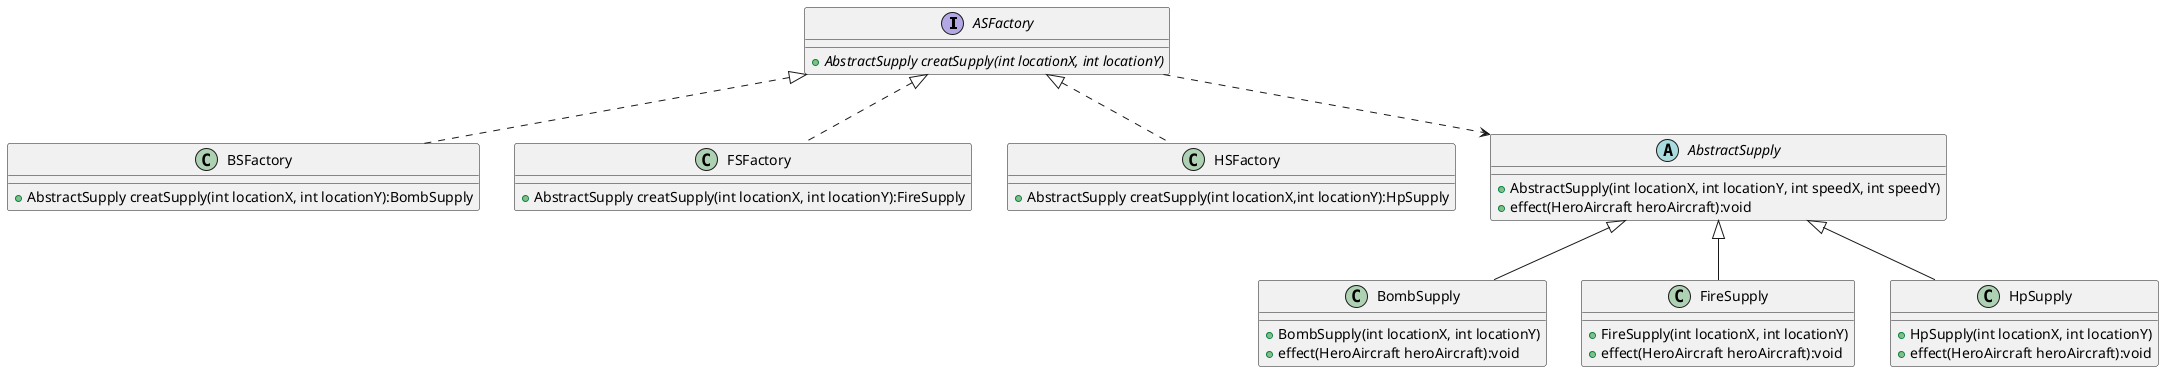 @startuml
'https://plantuml.com/sequence-diagram
interface ASFactory {
    + {abstract} AbstractSupply creatSupply(int locationX, int locationY)
}

class BSFactory {
    + AbstractSupply creatSupply(int locationX, int locationY):BombSupply
}
ASFactory <|.. BSFactory

class FSFactory{
    + AbstractSupply creatSupply(int locationX, int locationY):FireSupply
}
ASFactory <|.. FSFactory

class HSFactory{
    + AbstractSupply creatSupply(int locationX,int locationY):HpSupply
}
ASFactory <|.. HSFactory

abstract class AbstractSupply{
    + AbstractSupply(int locationX, int locationY, int speedX, int speedY)
    + effect(HeroAircraft heroAircraft):void
}
ASFactory ..> AbstractSupply

class BombSupply
{
    + BombSupply(int locationX, int locationY)
    + effect(HeroAircraft heroAircraft):void
}
AbstractSupply <|-- BombSupply

class FireSupply
{
    + FireSupply(int locationX, int locationY)
    + effect(HeroAircraft heroAircraft):void
}
AbstractSupply <|-- FireSupply

class HpSupply
{
    + HpSupply(int locationX, int locationY)
    + effect(HeroAircraft heroAircraft):void
}
AbstractSupply <|-- HpSupply
@enduml